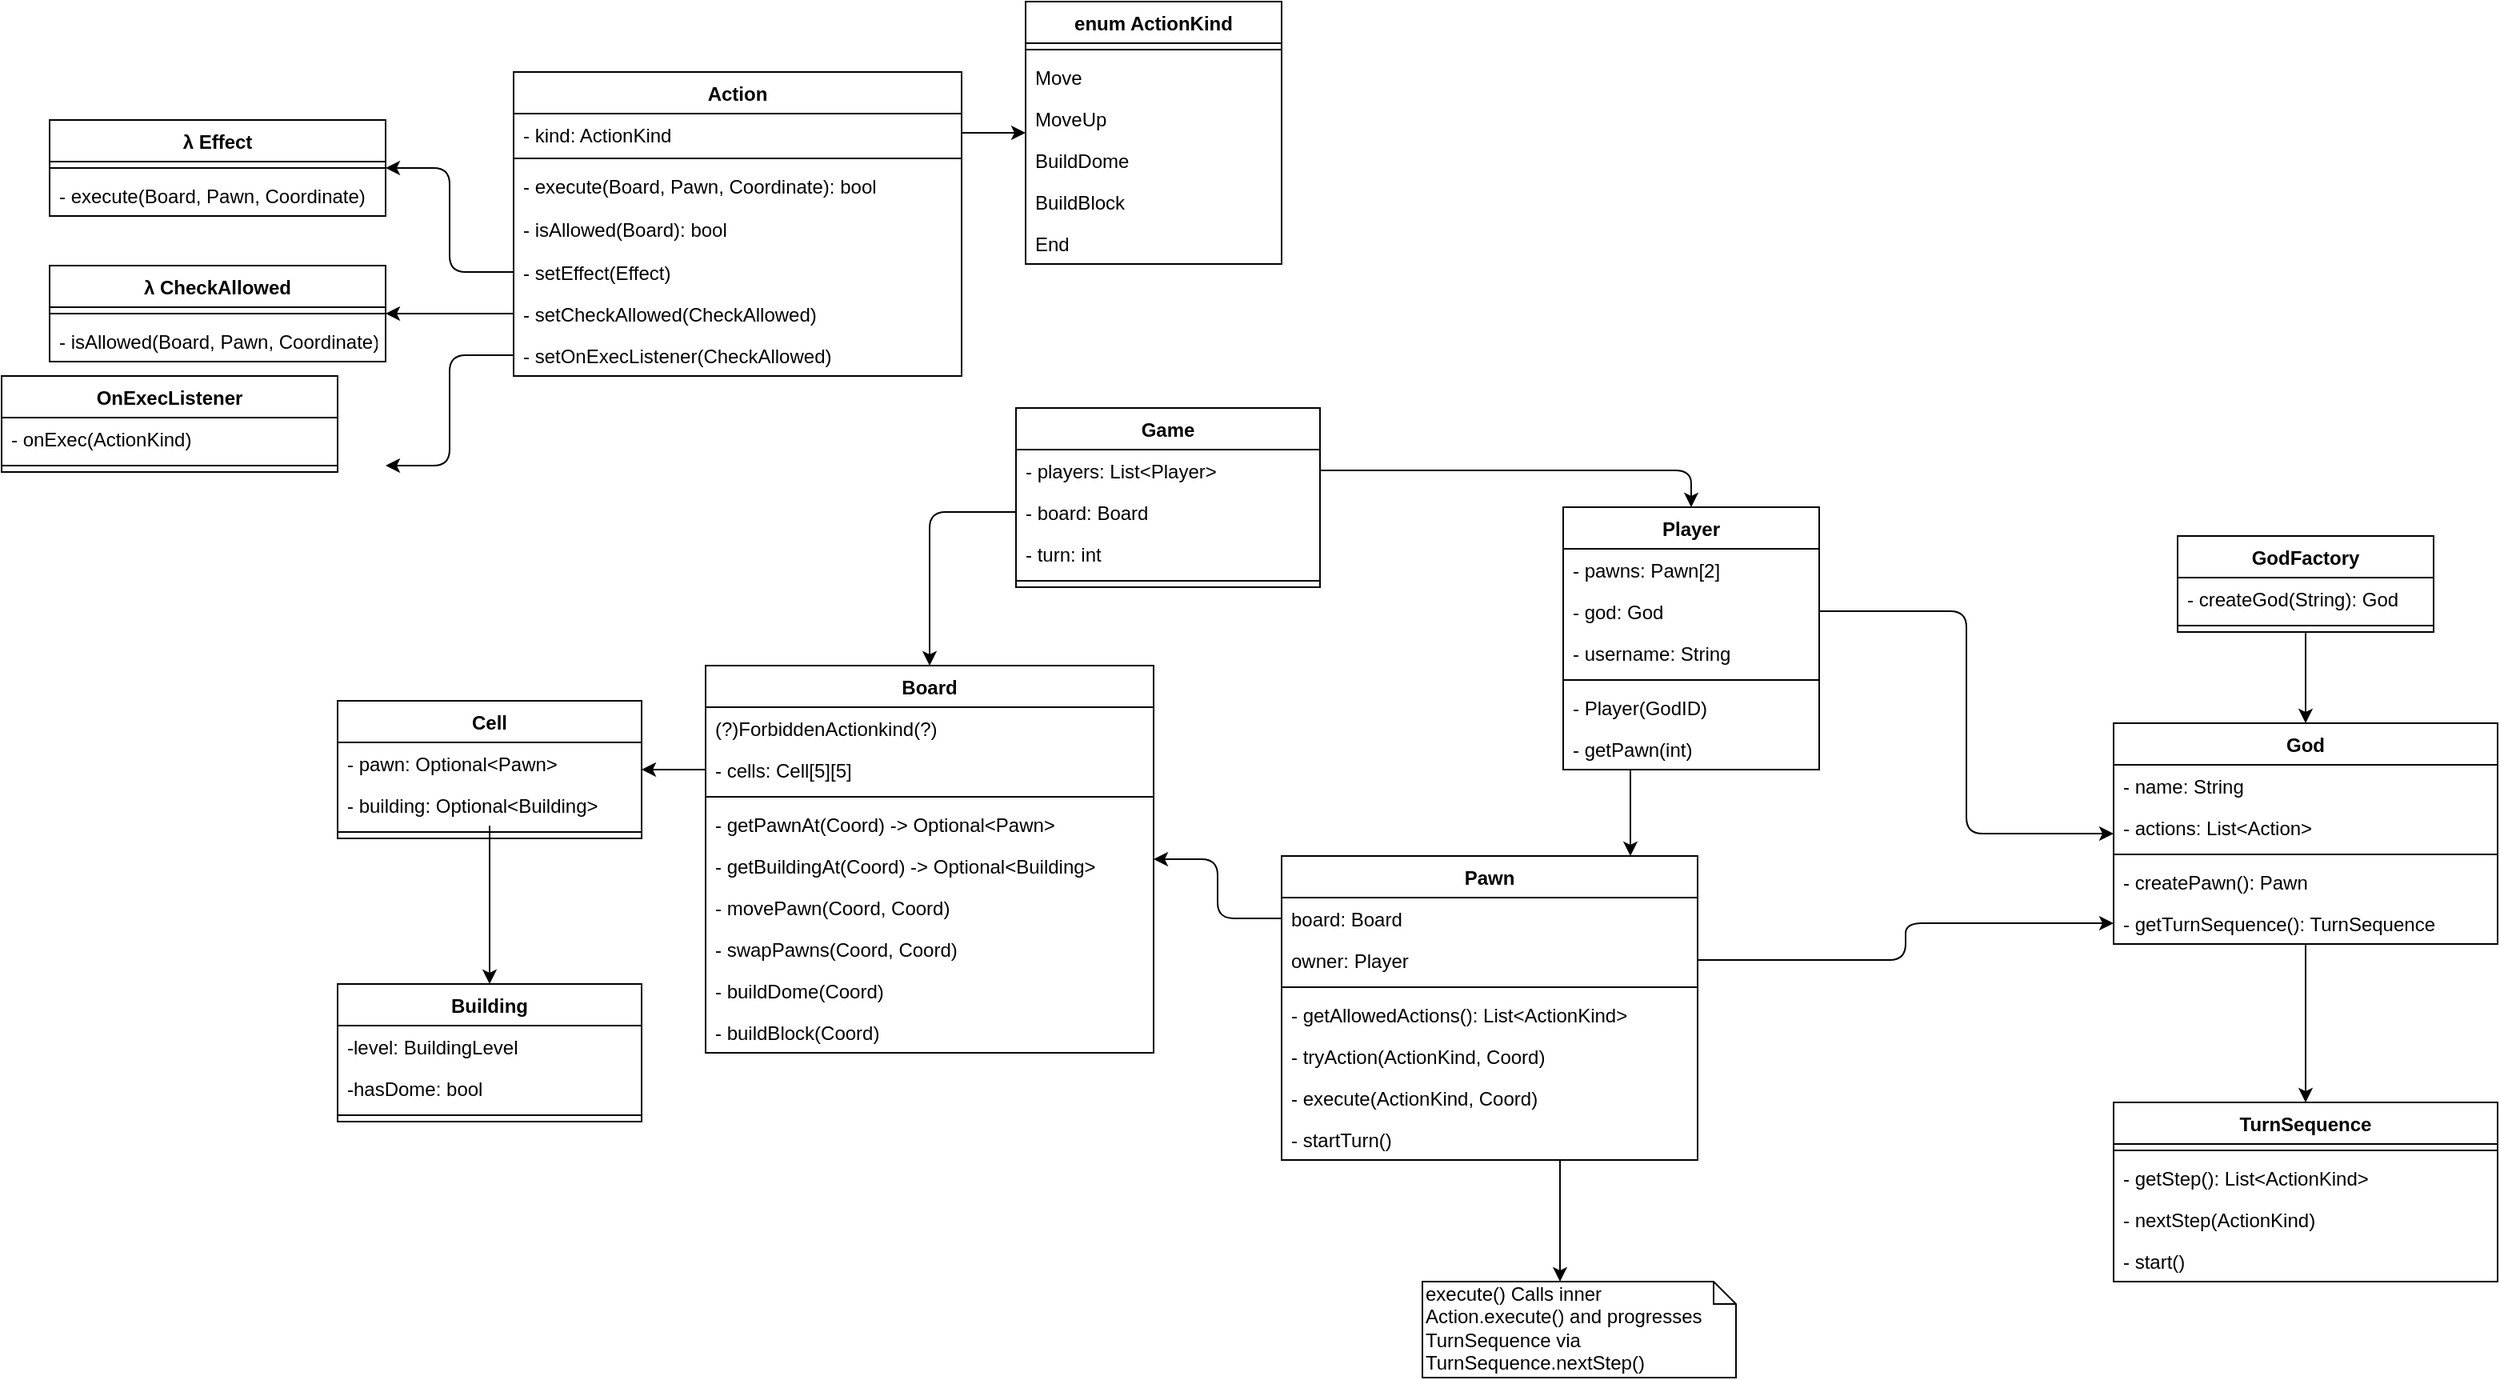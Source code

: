 <mxfile version="12.6.5" type="device"><diagram id="lQpexGLLoEIbFG-BR7qN" name="Page-1"><mxGraphModel dx="1551" dy="1184" grid="1" gridSize="10" guides="1" tooltips="1" connect="1" arrows="1" fold="1" page="1" pageScale="1" pageWidth="1654" pageHeight="1169" math="0" shadow="0"><root><mxCell id="0"/><mxCell id="1" parent="0"/><mxCell id="JLLZLVs1ZS-YN2kHAcPY-19" value="Board" style="swimlane;fontStyle=1;align=center;verticalAlign=top;childLayout=stackLayout;horizontal=1;startSize=26;horizontalStack=0;resizeParent=1;resizeParentMax=0;resizeLast=0;collapsible=1;marginBottom=0;" parent="1" vertex="1"><mxGeometry x="480" y="481" width="280" height="242" as="geometry"/></mxCell><mxCell id="PprDSggKspelRnTBWBc6-31" value="(?)ForbiddenActionkind(?)" style="text;strokeColor=none;fillColor=none;align=left;verticalAlign=top;spacingLeft=4;spacingRight=4;overflow=hidden;rotatable=0;points=[[0,0.5],[1,0.5]];portConstraint=eastwest;" parent="JLLZLVs1ZS-YN2kHAcPY-19" vertex="1"><mxGeometry y="26" width="280" height="26" as="geometry"/></mxCell><mxCell id="5LOTAtUlM5BQtrTcVLAc-15" value="- cells: Cell[5][5]" style="text;strokeColor=none;fillColor=none;align=left;verticalAlign=top;spacingLeft=4;spacingRight=4;overflow=hidden;rotatable=0;points=[[0,0.5],[1,0.5]];portConstraint=eastwest;" parent="JLLZLVs1ZS-YN2kHAcPY-19" vertex="1"><mxGeometry y="52" width="280" height="26" as="geometry"/></mxCell><mxCell id="JLLZLVs1ZS-YN2kHAcPY-21" value="" style="line;strokeWidth=1;fillColor=none;align=left;verticalAlign=middle;spacingTop=-1;spacingLeft=3;spacingRight=3;rotatable=0;labelPosition=right;points=[];portConstraint=eastwest;" parent="JLLZLVs1ZS-YN2kHAcPY-19" vertex="1"><mxGeometry y="78" width="280" height="8" as="geometry"/></mxCell><mxCell id="PprDSggKspelRnTBWBc6-32" value="- getPawnAt(Coord) -&gt; Optional&lt;Pawn&gt;" style="text;strokeColor=none;fillColor=none;align=left;verticalAlign=top;spacingLeft=4;spacingRight=4;overflow=hidden;rotatable=0;points=[[0,0.5],[1,0.5]];portConstraint=eastwest;" parent="JLLZLVs1ZS-YN2kHAcPY-19" vertex="1"><mxGeometry y="86" width="280" height="26" as="geometry"/></mxCell><mxCell id="PprDSggKspelRnTBWBc6-33" value="- getBuildingAt(Coord) -&gt; Optional&lt;Building&gt;" style="text;strokeColor=none;fillColor=none;align=left;verticalAlign=top;spacingLeft=4;spacingRight=4;overflow=hidden;rotatable=0;points=[[0,0.5],[1,0.5]];portConstraint=eastwest;" parent="JLLZLVs1ZS-YN2kHAcPY-19" vertex="1"><mxGeometry y="112" width="280" height="26" as="geometry"/></mxCell><mxCell id="PprDSggKspelRnTBWBc6-34" value="- movePawn(Coord, Coord)" style="text;strokeColor=none;fillColor=none;align=left;verticalAlign=top;spacingLeft=4;spacingRight=4;overflow=hidden;rotatable=0;points=[[0,0.5],[1,0.5]];portConstraint=eastwest;" parent="JLLZLVs1ZS-YN2kHAcPY-19" vertex="1"><mxGeometry y="138" width="280" height="26" as="geometry"/></mxCell><mxCell id="PprDSggKspelRnTBWBc6-35" value="- swapPawns(Coord, Coord)" style="text;strokeColor=none;fillColor=none;align=left;verticalAlign=top;spacingLeft=4;spacingRight=4;overflow=hidden;rotatable=0;points=[[0,0.5],[1,0.5]];portConstraint=eastwest;" parent="JLLZLVs1ZS-YN2kHAcPY-19" vertex="1"><mxGeometry y="164" width="280" height="26" as="geometry"/></mxCell><mxCell id="PprDSggKspelRnTBWBc6-53" value="- buildDome(Coord)" style="text;strokeColor=none;fillColor=none;align=left;verticalAlign=top;spacingLeft=4;spacingRight=4;overflow=hidden;rotatable=0;points=[[0,0.5],[1,0.5]];portConstraint=eastwest;" parent="JLLZLVs1ZS-YN2kHAcPY-19" vertex="1"><mxGeometry y="190" width="280" height="26" as="geometry"/></mxCell><mxCell id="PprDSggKspelRnTBWBc6-54" value="- buildBlock(Coord)" style="text;strokeColor=none;fillColor=none;align=left;verticalAlign=top;spacingLeft=4;spacingRight=4;overflow=hidden;rotatable=0;points=[[0,0.5],[1,0.5]];portConstraint=eastwest;" parent="JLLZLVs1ZS-YN2kHAcPY-19" vertex="1"><mxGeometry y="216" width="280" height="26" as="geometry"/></mxCell><mxCell id="cTTuEMiOk4GReJJeWm1e-20" value="Action" style="swimlane;fontStyle=1;align=center;verticalAlign=top;childLayout=stackLayout;horizontal=1;startSize=26;horizontalStack=0;resizeParent=1;resizeParentMax=0;resizeLast=0;collapsible=1;marginBottom=0;" parent="1" vertex="1"><mxGeometry x="360" y="110" width="280" height="190" as="geometry"/></mxCell><mxCell id="cTTuEMiOk4GReJJeWm1e-21" value="- kind: ActionKind" style="text;strokeColor=none;fillColor=none;align=left;verticalAlign=top;spacingLeft=4;spacingRight=4;overflow=hidden;rotatable=0;points=[[0,0.5],[1,0.5]];portConstraint=eastwest;" parent="cTTuEMiOk4GReJJeWm1e-20" vertex="1"><mxGeometry y="26" width="280" height="24" as="geometry"/></mxCell><mxCell id="cTTuEMiOk4GReJJeWm1e-26" value="" style="line;strokeWidth=1;fillColor=none;align=left;verticalAlign=middle;spacingTop=-1;spacingLeft=3;spacingRight=3;rotatable=0;labelPosition=right;points=[];portConstraint=eastwest;" parent="cTTuEMiOk4GReJJeWm1e-20" vertex="1"><mxGeometry y="50" width="280" height="8" as="geometry"/></mxCell><mxCell id="cTTuEMiOk4GReJJeWm1e-41" value="- execute(Board, Pawn, Coordinate): bool" style="text;strokeColor=none;fillColor=none;align=left;verticalAlign=top;spacingLeft=4;spacingRight=4;overflow=hidden;rotatable=0;points=[[0,0.5],[1,0.5]];portConstraint=eastwest;" parent="cTTuEMiOk4GReJJeWm1e-20" vertex="1"><mxGeometry y="58" width="280" height="27" as="geometry"/></mxCell><mxCell id="j0KUtyWTa7JetLkTOCEy-1" value="- isAllowed(Board): bool" style="text;strokeColor=none;fillColor=none;align=left;verticalAlign=top;spacingLeft=4;spacingRight=4;overflow=hidden;rotatable=0;points=[[0,0.5],[1,0.5]];portConstraint=eastwest;" parent="cTTuEMiOk4GReJJeWm1e-20" vertex="1"><mxGeometry y="85" width="280" height="27" as="geometry"/></mxCell><mxCell id="j0KUtyWTa7JetLkTOCEy-28" value="- setEffect(Effect)" style="text;strokeColor=none;fillColor=none;align=left;verticalAlign=top;spacingLeft=4;spacingRight=4;overflow=hidden;rotatable=0;points=[[0,0.5],[1,0.5]];portConstraint=eastwest;" parent="cTTuEMiOk4GReJJeWm1e-20" vertex="1"><mxGeometry y="112" width="280" height="26" as="geometry"/></mxCell><mxCell id="j0KUtyWTa7JetLkTOCEy-27" value="- setCheckAllowed(CheckAllowed)" style="text;strokeColor=none;fillColor=none;align=left;verticalAlign=top;spacingLeft=4;spacingRight=4;overflow=hidden;rotatable=0;points=[[0,0.5],[1,0.5]];portConstraint=eastwest;" parent="cTTuEMiOk4GReJJeWm1e-20" vertex="1"><mxGeometry y="138" width="280" height="26" as="geometry"/></mxCell><mxCell id="j0KUtyWTa7JetLkTOCEy-84" value="- setOnExecListener(CheckAllowed)" style="text;strokeColor=none;fillColor=none;align=left;verticalAlign=top;spacingLeft=4;spacingRight=4;overflow=hidden;rotatable=0;points=[[0,0.5],[1,0.5]];portConstraint=eastwest;" parent="cTTuEMiOk4GReJJeWm1e-20" vertex="1"><mxGeometry y="164" width="280" height="26" as="geometry"/></mxCell><mxCell id="j0KUtyWTa7JetLkTOCEy-14" value="λ Effect" style="swimlane;fontStyle=1;align=center;verticalAlign=top;childLayout=stackLayout;horizontal=1;startSize=26;horizontalStack=0;resizeParent=1;resizeParentMax=0;resizeLast=0;collapsible=1;marginBottom=0;" parent="1" vertex="1"><mxGeometry x="70" y="140" width="210" height="60" as="geometry"/></mxCell><mxCell id="j0KUtyWTa7JetLkTOCEy-15" value="" style="line;strokeWidth=1;fillColor=none;align=left;verticalAlign=middle;spacingTop=-1;spacingLeft=3;spacingRight=3;rotatable=0;labelPosition=right;points=[];portConstraint=eastwest;" parent="j0KUtyWTa7JetLkTOCEy-14" vertex="1"><mxGeometry y="26" width="210" height="8" as="geometry"/></mxCell><mxCell id="j0KUtyWTa7JetLkTOCEy-18" value="- execute(Board, Pawn, Coordinate)" style="text;strokeColor=none;fillColor=none;align=left;verticalAlign=top;spacingLeft=4;spacingRight=4;overflow=hidden;rotatable=0;points=[[0,0.5],[1,0.5]];portConstraint=eastwest;" parent="j0KUtyWTa7JetLkTOCEy-14" vertex="1"><mxGeometry y="34" width="210" height="26" as="geometry"/></mxCell><mxCell id="j0KUtyWTa7JetLkTOCEy-19" value="λ CheckAllowed" style="swimlane;fontStyle=1;align=center;verticalAlign=top;childLayout=stackLayout;horizontal=1;startSize=26;horizontalStack=0;resizeParent=1;resizeParentMax=0;resizeLast=0;collapsible=1;marginBottom=0;" parent="1" vertex="1"><mxGeometry x="70" y="231" width="210" height="60" as="geometry"/></mxCell><mxCell id="j0KUtyWTa7JetLkTOCEy-20" value="" style="line;strokeWidth=1;fillColor=none;align=left;verticalAlign=middle;spacingTop=-1;spacingLeft=3;spacingRight=3;rotatable=0;labelPosition=right;points=[];portConstraint=eastwest;" parent="j0KUtyWTa7JetLkTOCEy-19" vertex="1"><mxGeometry y="26" width="210" height="8" as="geometry"/></mxCell><mxCell id="j0KUtyWTa7JetLkTOCEy-21" value="- isAllowed(Board, Pawn, Coordinate)" style="text;strokeColor=none;fillColor=none;align=left;verticalAlign=top;spacingLeft=4;spacingRight=4;overflow=hidden;rotatable=0;points=[[0,0.5],[1,0.5]];portConstraint=eastwest;" parent="j0KUtyWTa7JetLkTOCEy-19" vertex="1"><mxGeometry y="34" width="210" height="26" as="geometry"/></mxCell><mxCell id="PprDSggKspelRnTBWBc6-52" style="edgeStyle=elbowEdgeStyle;rounded=1;orthogonalLoop=1;jettySize=auto;html=1;" parent="1" source="j0KUtyWTa7JetLkTOCEy-30" target="j0KUtyWTa7JetLkTOCEy-35" edge="1"><mxGeometry relative="1" as="geometry"/></mxCell><mxCell id="j0KUtyWTa7JetLkTOCEy-30" value="GodFactory" style="swimlane;fontStyle=1;align=center;verticalAlign=top;childLayout=stackLayout;horizontal=1;startSize=26;horizontalStack=0;resizeParent=1;resizeParentMax=0;resizeLast=0;collapsible=1;marginBottom=0;" parent="1" vertex="1"><mxGeometry x="1400" y="400" width="160" height="60" as="geometry"/></mxCell><mxCell id="j0KUtyWTa7JetLkTOCEy-31" value="- createGod(String): God" style="text;strokeColor=none;fillColor=none;align=left;verticalAlign=top;spacingLeft=4;spacingRight=4;overflow=hidden;rotatable=0;points=[[0,0.5],[1,0.5]];portConstraint=eastwest;" parent="j0KUtyWTa7JetLkTOCEy-30" vertex="1"><mxGeometry y="26" width="160" height="26" as="geometry"/></mxCell><mxCell id="j0KUtyWTa7JetLkTOCEy-33" value="" style="line;strokeWidth=1;fillColor=none;align=left;verticalAlign=middle;spacingTop=-1;spacingLeft=3;spacingRight=3;rotatable=0;labelPosition=right;points=[];portConstraint=eastwest;" parent="j0KUtyWTa7JetLkTOCEy-30" vertex="1"><mxGeometry y="52" width="160" height="8" as="geometry"/></mxCell><mxCell id="j0KUtyWTa7JetLkTOCEy-35" value="God" style="swimlane;fontStyle=1;align=center;verticalAlign=top;childLayout=stackLayout;horizontal=1;startSize=26;horizontalStack=0;resizeParent=1;resizeParentMax=0;resizeLast=0;collapsible=1;marginBottom=0;" parent="1" vertex="1"><mxGeometry x="1360" y="517" width="240" height="138" as="geometry"/></mxCell><mxCell id="j0KUtyWTa7JetLkTOCEy-100" value="- name: String" style="text;strokeColor=none;fillColor=none;align=left;verticalAlign=top;spacingLeft=4;spacingRight=4;overflow=hidden;rotatable=0;points=[[0,0.5],[1,0.5]];portConstraint=eastwest;" parent="j0KUtyWTa7JetLkTOCEy-35" vertex="1"><mxGeometry y="26" width="240" height="26" as="geometry"/></mxCell><mxCell id="PprDSggKspelRnTBWBc6-56" value="- actions: List&lt;Action&gt;" style="text;strokeColor=none;fillColor=none;align=left;verticalAlign=top;spacingLeft=4;spacingRight=4;overflow=hidden;rotatable=0;points=[[0,0.5],[1,0.5]];portConstraint=eastwest;" parent="j0KUtyWTa7JetLkTOCEy-35" vertex="1"><mxGeometry y="52" width="240" height="26" as="geometry"/></mxCell><mxCell id="j0KUtyWTa7JetLkTOCEy-38" value="" style="line;strokeWidth=1;fillColor=none;align=left;verticalAlign=middle;spacingTop=-1;spacingLeft=3;spacingRight=3;rotatable=0;labelPosition=right;points=[];portConstraint=eastwest;" parent="j0KUtyWTa7JetLkTOCEy-35" vertex="1"><mxGeometry y="78" width="240" height="8" as="geometry"/></mxCell><mxCell id="PprDSggKspelRnTBWBc6-25" value="- createPawn(): Pawn" style="text;strokeColor=none;fillColor=none;align=left;verticalAlign=top;spacingLeft=4;spacingRight=4;overflow=hidden;rotatable=0;points=[[0,0.5],[1,0.5]];portConstraint=eastwest;" parent="j0KUtyWTa7JetLkTOCEy-35" vertex="1"><mxGeometry y="86" width="240" height="26" as="geometry"/></mxCell><mxCell id="j0KUtyWTa7JetLkTOCEy-101" value="- getTurnSequence(): TurnSequence" style="text;strokeColor=none;fillColor=none;align=left;verticalAlign=top;spacingLeft=4;spacingRight=4;overflow=hidden;rotatable=0;points=[[0,0.5],[1,0.5]];portConstraint=eastwest;" parent="j0KUtyWTa7JetLkTOCEy-35" vertex="1"><mxGeometry y="112" width="240" height="26" as="geometry"/></mxCell><mxCell id="j0KUtyWTa7JetLkTOCEy-46" value="TurnSequence" style="swimlane;fontStyle=1;align=center;verticalAlign=top;childLayout=stackLayout;horizontal=1;startSize=26;horizontalStack=0;resizeParent=1;resizeParentMax=0;resizeLast=0;collapsible=1;marginBottom=0;" parent="1" vertex="1"><mxGeometry x="1360" y="754" width="240" height="112" as="geometry"/></mxCell><mxCell id="j0KUtyWTa7JetLkTOCEy-48" value="" style="line;strokeWidth=1;fillColor=none;align=left;verticalAlign=middle;spacingTop=-1;spacingLeft=3;spacingRight=3;rotatable=0;labelPosition=right;points=[];portConstraint=eastwest;" parent="j0KUtyWTa7JetLkTOCEy-46" vertex="1"><mxGeometry y="26" width="240" height="8" as="geometry"/></mxCell><mxCell id="j0KUtyWTa7JetLkTOCEy-55" value="- getStep(): List&lt;ActionKind&gt;" style="text;strokeColor=none;fillColor=none;align=left;verticalAlign=top;spacingLeft=4;spacingRight=4;overflow=hidden;rotatable=0;points=[[0,0.5],[1,0.5]];portConstraint=eastwest;" parent="j0KUtyWTa7JetLkTOCEy-46" vertex="1"><mxGeometry y="34" width="240" height="26" as="geometry"/></mxCell><mxCell id="PprDSggKspelRnTBWBc6-21" value="- nextStep(ActionKind)" style="text;strokeColor=none;fillColor=none;align=left;verticalAlign=top;spacingLeft=4;spacingRight=4;overflow=hidden;rotatable=0;points=[[0,0.5],[1,0.5]];portConstraint=eastwest;" parent="j0KUtyWTa7JetLkTOCEy-46" vertex="1"><mxGeometry y="60" width="240" height="26" as="geometry"/></mxCell><mxCell id="PprDSggKspelRnTBWBc6-36" value="- start()" style="text;strokeColor=none;fillColor=none;align=left;verticalAlign=top;spacingLeft=4;spacingRight=4;overflow=hidden;rotatable=0;points=[[0,0.5],[1,0.5]];portConstraint=eastwest;" parent="j0KUtyWTa7JetLkTOCEy-46" vertex="1"><mxGeometry y="86" width="240" height="26" as="geometry"/></mxCell><mxCell id="j0KUtyWTa7JetLkTOCEy-73" value="enum ActionKind" style="swimlane;fontStyle=1;align=center;verticalAlign=top;childLayout=stackLayout;horizontal=1;startSize=26;horizontalStack=0;resizeParent=1;resizeParentMax=0;resizeLast=0;collapsible=1;marginBottom=0;" parent="1" vertex="1"><mxGeometry x="680" y="66" width="160" height="164" as="geometry"/></mxCell><mxCell id="j0KUtyWTa7JetLkTOCEy-74" value="" style="line;strokeWidth=1;fillColor=none;align=left;verticalAlign=middle;spacingTop=-1;spacingLeft=3;spacingRight=3;rotatable=0;labelPosition=right;points=[];portConstraint=eastwest;" parent="j0KUtyWTa7JetLkTOCEy-73" vertex="1"><mxGeometry y="26" width="160" height="8" as="geometry"/></mxCell><mxCell id="j0KUtyWTa7JetLkTOCEy-78" value="Move" style="text;strokeColor=none;fillColor=none;align=left;verticalAlign=top;spacingLeft=4;spacingRight=4;overflow=hidden;rotatable=0;points=[[0,0.5],[1,0.5]];portConstraint=eastwest;" parent="j0KUtyWTa7JetLkTOCEy-73" vertex="1"><mxGeometry y="34" width="160" height="26" as="geometry"/></mxCell><mxCell id="j0KUtyWTa7JetLkTOCEy-81" value="MoveUp" style="text;strokeColor=none;fillColor=none;align=left;verticalAlign=top;spacingLeft=4;spacingRight=4;overflow=hidden;rotatable=0;points=[[0,0.5],[1,0.5]];portConstraint=eastwest;" parent="j0KUtyWTa7JetLkTOCEy-73" vertex="1"><mxGeometry y="60" width="160" height="26" as="geometry"/></mxCell><mxCell id="j0KUtyWTa7JetLkTOCEy-79" value="BuildDome" style="text;strokeColor=none;fillColor=none;align=left;verticalAlign=top;spacingLeft=4;spacingRight=4;overflow=hidden;rotatable=0;points=[[0,0.5],[1,0.5]];portConstraint=eastwest;" parent="j0KUtyWTa7JetLkTOCEy-73" vertex="1"><mxGeometry y="86" width="160" height="26" as="geometry"/></mxCell><mxCell id="j0KUtyWTa7JetLkTOCEy-80" value="BuildBlock" style="text;strokeColor=none;fillColor=none;align=left;verticalAlign=top;spacingLeft=4;spacingRight=4;overflow=hidden;rotatable=0;points=[[0,0.5],[1,0.5]];portConstraint=eastwest;" parent="j0KUtyWTa7JetLkTOCEy-73" vertex="1"><mxGeometry y="112" width="160" height="26" as="geometry"/></mxCell><mxCell id="j0KUtyWTa7JetLkTOCEy-88" value="End" style="text;strokeColor=none;fillColor=none;align=left;verticalAlign=top;spacingLeft=4;spacingRight=4;overflow=hidden;rotatable=0;points=[[0,0.5],[1,0.5]];portConstraint=eastwest;" parent="j0KUtyWTa7JetLkTOCEy-73" vertex="1"><mxGeometry y="138" width="160" height="26" as="geometry"/></mxCell><mxCell id="j0KUtyWTa7JetLkTOCEy-85" value="OnExecListener" style="swimlane;fontStyle=1;align=center;verticalAlign=top;childLayout=stackLayout;horizontal=1;startSize=26;horizontalStack=0;resizeParent=1;resizeParentMax=0;resizeLast=0;collapsible=1;marginBottom=0;" parent="1" vertex="1"><mxGeometry x="40" y="300" width="210" height="60" as="geometry"/></mxCell><mxCell id="j0KUtyWTa7JetLkTOCEy-87" value="- onExec(ActionKind)" style="text;strokeColor=none;fillColor=none;align=left;verticalAlign=top;spacingLeft=4;spacingRight=4;overflow=hidden;rotatable=0;points=[[0,0.5],[1,0.5]];portConstraint=eastwest;" parent="j0KUtyWTa7JetLkTOCEy-85" vertex="1"><mxGeometry y="26" width="210" height="26" as="geometry"/></mxCell><mxCell id="j0KUtyWTa7JetLkTOCEy-86" value="" style="line;strokeWidth=1;fillColor=none;align=left;verticalAlign=middle;spacingTop=-1;spacingLeft=3;spacingRight=3;rotatable=0;labelPosition=right;points=[];portConstraint=eastwest;" parent="j0KUtyWTa7JetLkTOCEy-85" vertex="1"><mxGeometry y="52" width="210" height="8" as="geometry"/></mxCell><mxCell id="j0KUtyWTa7JetLkTOCEy-93" value="execute() Calls inner Action.execute() and progresses TurnSequence via TurnSequence.nextStep()" style="shape=note;whiteSpace=wrap;html=1;size=14;verticalAlign=top;align=left;spacingTop=-6;" parent="1" vertex="1"><mxGeometry x="928" y="866" width="196" height="60" as="geometry"/></mxCell><mxCell id="j0KUtyWTa7JetLkTOCEy-96" value="Player" style="swimlane;fontStyle=1;align=center;verticalAlign=top;childLayout=stackLayout;horizontal=1;startSize=26;horizontalStack=0;resizeParent=1;resizeParentMax=0;resizeLast=0;collapsible=1;marginBottom=0;" parent="1" vertex="1"><mxGeometry x="1016" y="382" width="160" height="164" as="geometry"/></mxCell><mxCell id="j0KUtyWTa7JetLkTOCEy-37" value="- pawns: Pawn[2]" style="text;strokeColor=none;fillColor=none;align=left;verticalAlign=top;spacingLeft=4;spacingRight=4;overflow=hidden;rotatable=0;points=[[0,0.5],[1,0.5]];portConstraint=eastwest;" parent="j0KUtyWTa7JetLkTOCEy-96" vertex="1"><mxGeometry y="26" width="160" height="26" as="geometry"/></mxCell><mxCell id="PprDSggKspelRnTBWBc6-47" value="- god: God" style="text;strokeColor=none;fillColor=none;align=left;verticalAlign=top;spacingLeft=4;spacingRight=4;overflow=hidden;rotatable=0;points=[[0,0.5],[1,0.5]];portConstraint=eastwest;" parent="j0KUtyWTa7JetLkTOCEy-96" vertex="1"><mxGeometry y="52" width="160" height="26" as="geometry"/></mxCell><mxCell id="JtIYj125_wOYJS39vMpw-2" value="- username: String" style="text;strokeColor=none;fillColor=none;align=left;verticalAlign=top;spacingLeft=4;spacingRight=4;overflow=hidden;rotatable=0;points=[[0,0.5],[1,0.5]];portConstraint=eastwest;" vertex="1" parent="j0KUtyWTa7JetLkTOCEy-96"><mxGeometry y="78" width="160" height="26" as="geometry"/></mxCell><mxCell id="j0KUtyWTa7JetLkTOCEy-98" value="" style="line;strokeWidth=1;fillColor=none;align=left;verticalAlign=middle;spacingTop=-1;spacingLeft=3;spacingRight=3;rotatable=0;labelPosition=right;points=[];portConstraint=eastwest;" parent="j0KUtyWTa7JetLkTOCEy-96" vertex="1"><mxGeometry y="104" width="160" height="8" as="geometry"/></mxCell><mxCell id="j0KUtyWTa7JetLkTOCEy-97" value="- Player(GodID)" style="text;strokeColor=none;fillColor=none;align=left;verticalAlign=top;spacingLeft=4;spacingRight=4;overflow=hidden;rotatable=0;points=[[0,0.5],[1,0.5]];portConstraint=eastwest;" parent="j0KUtyWTa7JetLkTOCEy-96" vertex="1"><mxGeometry y="112" width="160" height="26" as="geometry"/></mxCell><mxCell id="PprDSggKspelRnTBWBc6-30" value="- getPawn(int)" style="text;strokeColor=none;fillColor=none;align=left;verticalAlign=top;spacingLeft=4;spacingRight=4;overflow=hidden;rotatable=0;points=[[0,0.5],[1,0.5]];portConstraint=eastwest;" parent="j0KUtyWTa7JetLkTOCEy-96" vertex="1"><mxGeometry y="138" width="160" height="26" as="geometry"/></mxCell><mxCell id="j0KUtyWTa7JetLkTOCEy-102" style="edgeStyle=elbowEdgeStyle;rounded=1;orthogonalLoop=1;jettySize=auto;html=1;endArrow=classic;endFill=1;" parent="1" source="cTTuEMiOk4GReJJeWm1e-21" target="j0KUtyWTa7JetLkTOCEy-73" edge="1"><mxGeometry relative="1" as="geometry"/></mxCell><mxCell id="j0KUtyWTa7JetLkTOCEy-103" style="edgeStyle=elbowEdgeStyle;rounded=1;orthogonalLoop=1;jettySize=auto;html=1;endArrow=classic;endFill=1;" parent="1" source="j0KUtyWTa7JetLkTOCEy-27" target="j0KUtyWTa7JetLkTOCEy-19" edge="1"><mxGeometry relative="1" as="geometry"/></mxCell><mxCell id="j0KUtyWTa7JetLkTOCEy-104" style="edgeStyle=elbowEdgeStyle;rounded=1;orthogonalLoop=1;jettySize=auto;html=1;endArrow=classic;endFill=1;" parent="1" source="j0KUtyWTa7JetLkTOCEy-84" edge="1"><mxGeometry relative="1" as="geometry"><mxPoint x="280.0" y="356" as="targetPoint"/></mxGeometry></mxCell><mxCell id="j0KUtyWTa7JetLkTOCEy-105" style="edgeStyle=elbowEdgeStyle;rounded=1;orthogonalLoop=1;jettySize=auto;html=1;endArrow=classic;endFill=1;" parent="1" source="j0KUtyWTa7JetLkTOCEy-28" target="j0KUtyWTa7JetLkTOCEy-14" edge="1"><mxGeometry relative="1" as="geometry"/></mxCell><mxCell id="PprDSggKspelRnTBWBc6-8" value="Cell" style="swimlane;fontStyle=1;align=center;verticalAlign=top;childLayout=stackLayout;horizontal=1;startSize=26;horizontalStack=0;resizeParent=1;resizeParentMax=0;resizeLast=0;collapsible=1;marginBottom=0;" parent="1" vertex="1"><mxGeometry x="250" y="503" width="190" height="86" as="geometry"/></mxCell><mxCell id="PprDSggKspelRnTBWBc6-9" value="- pawn: Optional&lt;Pawn&gt;" style="text;strokeColor=none;fillColor=none;align=left;verticalAlign=top;spacingLeft=4;spacingRight=4;overflow=hidden;rotatable=0;points=[[0,0.5],[1,0.5]];portConstraint=eastwest;" parent="PprDSggKspelRnTBWBc6-8" vertex="1"><mxGeometry y="26" width="190" height="26" as="geometry"/></mxCell><mxCell id="PprDSggKspelRnTBWBc6-10" value="- building: Optional&lt;Building&gt;" style="text;strokeColor=none;fillColor=none;align=left;verticalAlign=top;spacingLeft=4;spacingRight=4;overflow=hidden;rotatable=0;points=[[0,0.5],[1,0.5]];portConstraint=eastwest;" parent="PprDSggKspelRnTBWBc6-8" vertex="1"><mxGeometry y="52" width="190" height="26" as="geometry"/></mxCell><mxCell id="PprDSggKspelRnTBWBc6-11" value="" style="line;strokeWidth=1;fillColor=none;align=left;verticalAlign=middle;spacingTop=-1;spacingLeft=3;spacingRight=3;rotatable=0;labelPosition=right;points=[];portConstraint=eastwest;" parent="PprDSggKspelRnTBWBc6-8" vertex="1"><mxGeometry y="78" width="190" height="8" as="geometry"/></mxCell><mxCell id="PprDSggKspelRnTBWBc6-12" value="Building" style="swimlane;fontStyle=1;align=center;verticalAlign=top;childLayout=stackLayout;horizontal=1;startSize=26;horizontalStack=0;resizeParent=1;resizeParentMax=0;resizeLast=0;collapsible=1;marginBottom=0;" parent="1" vertex="1"><mxGeometry x="250" y="680" width="190" height="86" as="geometry"/></mxCell><mxCell id="PprDSggKspelRnTBWBc6-13" value="-level: BuildingLevel" style="text;strokeColor=none;fillColor=none;align=left;verticalAlign=top;spacingLeft=4;spacingRight=4;overflow=hidden;rotatable=0;points=[[0,0.5],[1,0.5]];portConstraint=eastwest;" parent="PprDSggKspelRnTBWBc6-12" vertex="1"><mxGeometry y="26" width="190" height="26" as="geometry"/></mxCell><mxCell id="PprDSggKspelRnTBWBc6-14" value="-hasDome: bool" style="text;strokeColor=none;fillColor=none;align=left;verticalAlign=top;spacingLeft=4;spacingRight=4;overflow=hidden;rotatable=0;points=[[0,0.5],[1,0.5]];portConstraint=eastwest;" parent="PprDSggKspelRnTBWBc6-12" vertex="1"><mxGeometry y="52" width="190" height="26" as="geometry"/></mxCell><mxCell id="PprDSggKspelRnTBWBc6-15" value="" style="line;strokeWidth=1;fillColor=none;align=left;verticalAlign=middle;spacingTop=-1;spacingLeft=3;spacingRight=3;rotatable=0;labelPosition=right;points=[];portConstraint=eastwest;" parent="PprDSggKspelRnTBWBc6-12" vertex="1"><mxGeometry y="78" width="190" height="8" as="geometry"/></mxCell><mxCell id="PprDSggKspelRnTBWBc6-22" style="rounded=1;orthogonalLoop=1;jettySize=auto;html=1;edgeStyle=elbowEdgeStyle;elbow=vertical;" parent="1" source="PprDSggKspelRnTBWBc6-10" target="PprDSggKspelRnTBWBc6-12" edge="1"><mxGeometry relative="1" as="geometry"/></mxCell><mxCell id="PprDSggKspelRnTBWBc6-23" style="edgeStyle=elbowEdgeStyle;rounded=1;orthogonalLoop=1;jettySize=auto;html=1;elbow=vertical;" parent="1" source="5LOTAtUlM5BQtrTcVLAc-15" target="PprDSggKspelRnTBWBc6-8" edge="1"><mxGeometry relative="1" as="geometry"/></mxCell><mxCell id="PprDSggKspelRnTBWBc6-29" style="edgeStyle=elbowEdgeStyle;rounded=1;orthogonalLoop=1;jettySize=auto;elbow=vertical;html=1;" parent="1" source="j0KUtyWTa7JetLkTOCEy-101" target="j0KUtyWTa7JetLkTOCEy-46" edge="1"><mxGeometry relative="1" as="geometry"/></mxCell><mxCell id="PprDSggKspelRnTBWBc6-50" style="edgeStyle=elbowEdgeStyle;rounded=1;orthogonalLoop=1;jettySize=auto;html=1;" parent="1" source="PprDSggKspelRnTBWBc6-37" target="j0KUtyWTa7JetLkTOCEy-93" edge="1"><mxGeometry relative="1" as="geometry"/></mxCell><mxCell id="PprDSggKspelRnTBWBc6-37" value="Pawn" style="swimlane;fontStyle=1;align=center;verticalAlign=top;childLayout=stackLayout;horizontal=1;startSize=26;horizontalStack=0;resizeParent=1;resizeParentMax=0;resizeLast=0;collapsible=1;marginBottom=0;" parent="1" vertex="1"><mxGeometry x="840" y="600" width="260" height="190" as="geometry"/></mxCell><mxCell id="PprDSggKspelRnTBWBc6-38" value="board: Board" style="text;strokeColor=none;fillColor=none;align=left;verticalAlign=top;spacingLeft=4;spacingRight=4;overflow=hidden;rotatable=0;points=[[0,0.5],[1,0.5]];portConstraint=eastwest;" parent="PprDSggKspelRnTBWBc6-37" vertex="1"><mxGeometry y="26" width="260" height="26" as="geometry"/></mxCell><mxCell id="JtIYj125_wOYJS39vMpw-1" value="owner: Player" style="text;strokeColor=none;fillColor=none;align=left;verticalAlign=top;spacingLeft=4;spacingRight=4;overflow=hidden;rotatable=0;points=[[0,0.5],[1,0.5]];portConstraint=eastwest;" vertex="1" parent="PprDSggKspelRnTBWBc6-37"><mxGeometry y="52" width="260" height="26" as="geometry"/></mxCell><mxCell id="PprDSggKspelRnTBWBc6-39" value="" style="line;strokeWidth=1;fillColor=none;align=left;verticalAlign=middle;spacingTop=-1;spacingLeft=3;spacingRight=3;rotatable=0;labelPosition=right;points=[];portConstraint=eastwest;" parent="PprDSggKspelRnTBWBc6-37" vertex="1"><mxGeometry y="78" width="260" height="8" as="geometry"/></mxCell><mxCell id="PprDSggKspelRnTBWBc6-41" value="- getAllowedActions(): List&lt;ActionKind&gt;" style="text;strokeColor=none;fillColor=none;align=left;verticalAlign=top;spacingLeft=4;spacingRight=4;overflow=hidden;rotatable=0;points=[[0,0.5],[1,0.5]];portConstraint=eastwest;" parent="PprDSggKspelRnTBWBc6-37" vertex="1"><mxGeometry y="86" width="260" height="26" as="geometry"/></mxCell><mxCell id="PprDSggKspelRnTBWBc6-43" value="- tryAction(ActionKind, Coord)" style="text;strokeColor=none;fillColor=none;align=left;verticalAlign=top;spacingLeft=4;spacingRight=4;overflow=hidden;rotatable=0;points=[[0,0.5],[1,0.5]];portConstraint=eastwest;" parent="PprDSggKspelRnTBWBc6-37" vertex="1"><mxGeometry y="112" width="260" height="26" as="geometry"/></mxCell><mxCell id="PprDSggKspelRnTBWBc6-44" value="- execute(ActionKind, Coord)" style="text;strokeColor=none;fillColor=none;align=left;verticalAlign=top;spacingLeft=4;spacingRight=4;overflow=hidden;rotatable=0;points=[[0,0.5],[1,0.5]];portConstraint=eastwest;" parent="PprDSggKspelRnTBWBc6-37" vertex="1"><mxGeometry y="138" width="260" height="26" as="geometry"/></mxCell><mxCell id="PprDSggKspelRnTBWBc6-45" value="- startTurn()" style="text;strokeColor=none;fillColor=none;align=left;verticalAlign=top;spacingLeft=4;spacingRight=4;overflow=hidden;rotatable=0;points=[[0,0.5],[1,0.5]];portConstraint=eastwest;" parent="PprDSggKspelRnTBWBc6-37" vertex="1"><mxGeometry y="164" width="260" height="26" as="geometry"/></mxCell><mxCell id="PprDSggKspelRnTBWBc6-46" style="edgeStyle=elbowEdgeStyle;rounded=1;orthogonalLoop=1;jettySize=auto;html=1;" parent="1" source="PprDSggKspelRnTBWBc6-30" target="PprDSggKspelRnTBWBc6-37" edge="1"><mxGeometry relative="1" as="geometry"/></mxCell><mxCell id="PprDSggKspelRnTBWBc6-48" style="edgeStyle=elbowEdgeStyle;rounded=1;orthogonalLoop=1;jettySize=auto;html=1;" parent="1" source="PprDSggKspelRnTBWBc6-47" target="j0KUtyWTa7JetLkTOCEy-35" edge="1"><mxGeometry relative="1" as="geometry"/></mxCell><mxCell id="PprDSggKspelRnTBWBc6-49" style="edgeStyle=elbowEdgeStyle;rounded=1;orthogonalLoop=1;jettySize=auto;html=1;" parent="1" target="j0KUtyWTa7JetLkTOCEy-101" edge="1"><mxGeometry relative="1" as="geometry"><mxPoint x="1100" y="665" as="sourcePoint"/></mxGeometry></mxCell><mxCell id="PprDSggKspelRnTBWBc6-55" style="edgeStyle=elbowEdgeStyle;rounded=1;orthogonalLoop=1;jettySize=auto;html=1;" parent="1" source="PprDSggKspelRnTBWBc6-38" target="JLLZLVs1ZS-YN2kHAcPY-19" edge="1"><mxGeometry relative="1" as="geometry"/></mxCell><mxCell id="JtIYj125_wOYJS39vMpw-3" value="Game" style="swimlane;fontStyle=1;align=center;verticalAlign=top;childLayout=stackLayout;horizontal=1;startSize=26;horizontalStack=0;resizeParent=1;resizeParentMax=0;resizeLast=0;collapsible=1;marginBottom=0;" vertex="1" parent="1"><mxGeometry x="674" y="320" width="190" height="112" as="geometry"/></mxCell><mxCell id="JtIYj125_wOYJS39vMpw-4" value="- players: List&lt;Player&gt;" style="text;strokeColor=none;fillColor=none;align=left;verticalAlign=top;spacingLeft=4;spacingRight=4;overflow=hidden;rotatable=0;points=[[0,0.5],[1,0.5]];portConstraint=eastwest;" vertex="1" parent="JtIYj125_wOYJS39vMpw-3"><mxGeometry y="26" width="190" height="26" as="geometry"/></mxCell><mxCell id="JtIYj125_wOYJS39vMpw-5" value="- board: Board" style="text;strokeColor=none;fillColor=none;align=left;verticalAlign=top;spacingLeft=4;spacingRight=4;overflow=hidden;rotatable=0;points=[[0,0.5],[1,0.5]];portConstraint=eastwest;" vertex="1" parent="JtIYj125_wOYJS39vMpw-3"><mxGeometry y="52" width="190" height="26" as="geometry"/></mxCell><mxCell id="JtIYj125_wOYJS39vMpw-7" value="- turn: int" style="text;strokeColor=none;fillColor=none;align=left;verticalAlign=top;spacingLeft=4;spacingRight=4;overflow=hidden;rotatable=0;points=[[0,0.5],[1,0.5]];portConstraint=eastwest;" vertex="1" parent="JtIYj125_wOYJS39vMpw-3"><mxGeometry y="78" width="190" height="26" as="geometry"/></mxCell><mxCell id="JtIYj125_wOYJS39vMpw-6" value="" style="line;strokeWidth=1;fillColor=none;align=left;verticalAlign=middle;spacingTop=-1;spacingLeft=3;spacingRight=3;rotatable=0;labelPosition=right;points=[];portConstraint=eastwest;" vertex="1" parent="JtIYj125_wOYJS39vMpw-3"><mxGeometry y="104" width="190" height="8" as="geometry"/></mxCell><mxCell id="JtIYj125_wOYJS39vMpw-8" style="edgeStyle=orthogonalEdgeStyle;rounded=1;orthogonalLoop=1;jettySize=auto;html=1;" edge="1" parent="1" source="JtIYj125_wOYJS39vMpw-4" target="j0KUtyWTa7JetLkTOCEy-96"><mxGeometry relative="1" as="geometry"/></mxCell><mxCell id="JtIYj125_wOYJS39vMpw-9" style="edgeStyle=orthogonalEdgeStyle;rounded=1;orthogonalLoop=1;jettySize=auto;html=1;" edge="1" parent="1" source="JtIYj125_wOYJS39vMpw-5" target="JLLZLVs1ZS-YN2kHAcPY-19"><mxGeometry relative="1" as="geometry"/></mxCell></root></mxGraphModel></diagram></mxfile>